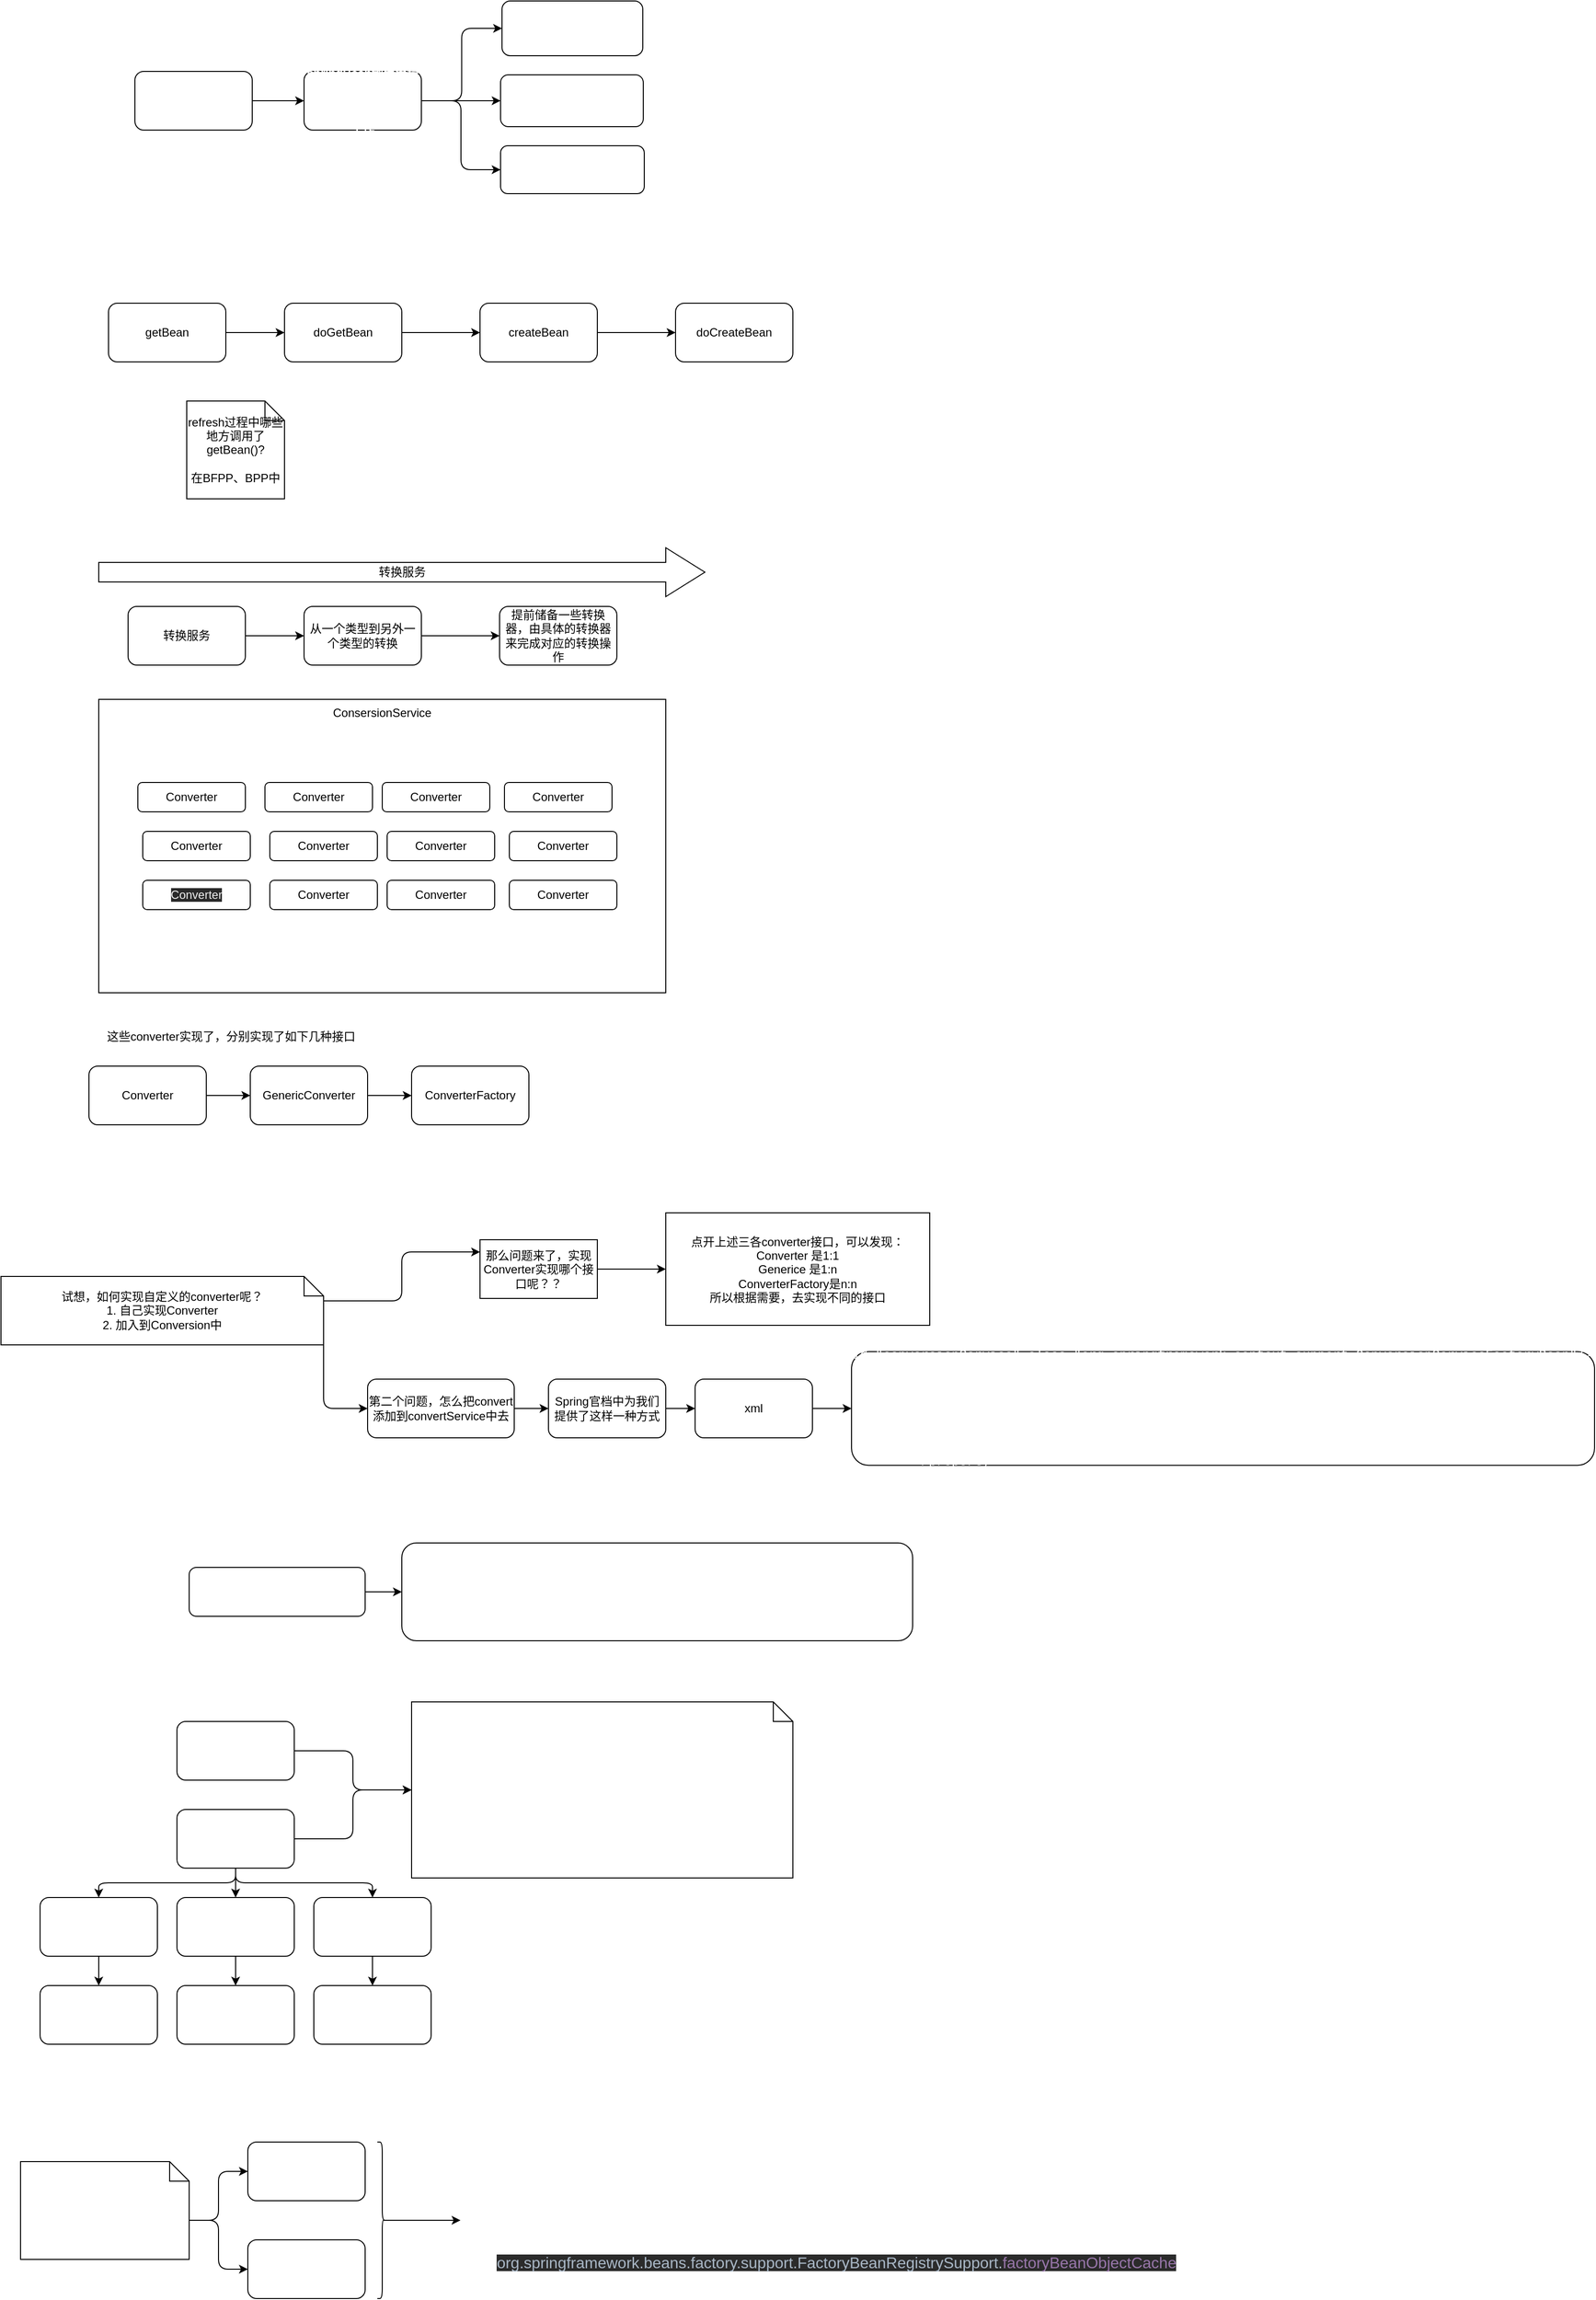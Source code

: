 <mxfile>
    <diagram id="s_7LiNZkpSeue0DUZIdz" name="Page-1">
        <mxGraphModel dx="1054" dy="617" grid="0" gridSize="10" guides="1" tooltips="1" connect="1" arrows="1" fold="1" page="1" pageScale="1" pageWidth="10000000" pageHeight="10000000" math="0" shadow="0">
            <root>
                <mxCell id="0"/>
                <mxCell id="1" parent="0"/>
                <mxCell id="8" style="edgeStyle=none;html=1;exitX=1;exitY=0.5;exitDx=0;exitDy=0;" edge="1" parent="1" source="2" target="3">
                    <mxGeometry relative="1" as="geometry"/>
                </mxCell>
                <mxCell id="2" value="getBean" style="rounded=1;whiteSpace=wrap;html=1;" vertex="1" parent="1">
                    <mxGeometry x="170" y="2210" width="120" height="60" as="geometry"/>
                </mxCell>
                <mxCell id="5" value="" style="edgeStyle=none;html=1;" edge="1" parent="1" source="3" target="4">
                    <mxGeometry relative="1" as="geometry"/>
                </mxCell>
                <mxCell id="3" value="doGetBean" style="rounded=1;whiteSpace=wrap;html=1;" vertex="1" parent="1">
                    <mxGeometry x="350" y="2210" width="120" height="60" as="geometry"/>
                </mxCell>
                <mxCell id="7" value="" style="edgeStyle=none;html=1;" edge="1" parent="1" source="4" target="6">
                    <mxGeometry relative="1" as="geometry"/>
                </mxCell>
                <mxCell id="4" value="createBean" style="rounded=1;whiteSpace=wrap;html=1;" vertex="1" parent="1">
                    <mxGeometry x="550" y="2210" width="120" height="60" as="geometry"/>
                </mxCell>
                <mxCell id="6" value="doCreateBean" style="rounded=1;whiteSpace=wrap;html=1;" vertex="1" parent="1">
                    <mxGeometry x="750" y="2210" width="120" height="60" as="geometry"/>
                </mxCell>
                <mxCell id="11" value="refresh过程中哪些地方调用了getBean()?&lt;br&gt;&lt;br&gt;在BFPP、BPP中" style="shape=note;size=20;whiteSpace=wrap;html=1;" vertex="1" parent="1">
                    <mxGeometry x="250" y="2310" width="100" height="100" as="geometry"/>
                </mxCell>
                <mxCell id="12" value="转换服务" style="html=1;shadow=0;dashed=0;align=center;verticalAlign=middle;shape=mxgraph.arrows2.arrow;dy=0.6;dx=40;notch=0;" vertex="1" parent="1">
                    <mxGeometry x="160" y="2460" width="620" height="50" as="geometry"/>
                </mxCell>
                <mxCell id="16" style="edgeStyle=none;html=1;exitX=1;exitY=0.5;exitDx=0;exitDy=0;" edge="1" parent="1" source="13" target="14">
                    <mxGeometry relative="1" as="geometry"/>
                </mxCell>
                <mxCell id="13" value="转换服务" style="rounded=1;whiteSpace=wrap;html=1;" vertex="1" parent="1">
                    <mxGeometry x="190" y="2520" width="120" height="60" as="geometry"/>
                </mxCell>
                <mxCell id="17" value="" style="edgeStyle=none;html=1;" edge="1" parent="1" source="14" target="15">
                    <mxGeometry relative="1" as="geometry"/>
                </mxCell>
                <mxCell id="14" value="从一个类型到另外一个类型的转换" style="rounded=1;whiteSpace=wrap;html=1;" vertex="1" parent="1">
                    <mxGeometry x="370" y="2520" width="120" height="60" as="geometry"/>
                </mxCell>
                <mxCell id="15" value="提前储备一些转换器，由具体的转换器来完成对应的转换操作" style="rounded=1;whiteSpace=wrap;html=1;" vertex="1" parent="1">
                    <mxGeometry x="570" y="2520" width="120" height="60" as="geometry"/>
                </mxCell>
                <mxCell id="19" value="ConsersionService" style="rounded=0;whiteSpace=wrap;html=1;verticalAlign=top;" vertex="1" parent="1">
                    <mxGeometry x="160" y="2615" width="580" height="300" as="geometry"/>
                </mxCell>
                <mxCell id="20" value="Converter" style="rounded=1;whiteSpace=wrap;html=1;" vertex="1" parent="1">
                    <mxGeometry x="200" y="2700" width="110" height="30" as="geometry"/>
                </mxCell>
                <mxCell id="24" value="&lt;span&gt;Converter&lt;/span&gt;" style="rounded=1;whiteSpace=wrap;html=1;" vertex="1" parent="1">
                    <mxGeometry x="330" y="2700" width="110" height="30" as="geometry"/>
                </mxCell>
                <mxCell id="25" value="&lt;span&gt;Converter&lt;/span&gt;" style="rounded=1;whiteSpace=wrap;html=1;" vertex="1" parent="1">
                    <mxGeometry x="450" y="2700" width="110" height="30" as="geometry"/>
                </mxCell>
                <mxCell id="26" value="&lt;span&gt;Converter&lt;/span&gt;" style="rounded=1;whiteSpace=wrap;html=1;" vertex="1" parent="1">
                    <mxGeometry x="575" y="2700" width="110" height="30" as="geometry"/>
                </mxCell>
                <mxCell id="27" value="&lt;span&gt;Converter&lt;/span&gt;" style="rounded=1;whiteSpace=wrap;html=1;" vertex="1" parent="1">
                    <mxGeometry x="205" y="2750" width="110" height="30" as="geometry"/>
                </mxCell>
                <mxCell id="28" value="&lt;span&gt;Converter&lt;/span&gt;" style="rounded=1;whiteSpace=wrap;html=1;" vertex="1" parent="1">
                    <mxGeometry x="335" y="2750" width="110" height="30" as="geometry"/>
                </mxCell>
                <mxCell id="29" value="&lt;span&gt;Converter&lt;/span&gt;" style="rounded=1;whiteSpace=wrap;html=1;" vertex="1" parent="1">
                    <mxGeometry x="455" y="2750" width="110" height="30" as="geometry"/>
                </mxCell>
                <mxCell id="30" value="&lt;span&gt;Converter&lt;/span&gt;" style="rounded=1;whiteSpace=wrap;html=1;" vertex="1" parent="1">
                    <mxGeometry x="580" y="2750" width="110" height="30" as="geometry"/>
                </mxCell>
                <mxCell id="31" value="&#10;&#10;&lt;span style=&quot;color: rgb(240, 240, 240); font-family: helvetica; font-size: 12px; font-style: normal; font-weight: 400; letter-spacing: normal; text-align: center; text-indent: 0px; text-transform: none; word-spacing: 0px; background-color: rgb(42, 42, 42); display: inline; float: none;&quot;&gt;Converter&lt;/span&gt;&#10;&#10;" style="rounded=1;whiteSpace=wrap;html=1;" vertex="1" parent="1">
                    <mxGeometry x="205" y="2800" width="110" height="30" as="geometry"/>
                </mxCell>
                <mxCell id="32" value="&lt;span&gt;Converter&lt;/span&gt;" style="rounded=1;whiteSpace=wrap;html=1;" vertex="1" parent="1">
                    <mxGeometry x="335" y="2800" width="110" height="30" as="geometry"/>
                </mxCell>
                <mxCell id="33" value="&lt;span&gt;Converter&lt;/span&gt;" style="rounded=1;whiteSpace=wrap;html=1;" vertex="1" parent="1">
                    <mxGeometry x="455" y="2800" width="110" height="30" as="geometry"/>
                </mxCell>
                <mxCell id="34" value="&lt;span&gt;Converter&lt;/span&gt;" style="rounded=1;whiteSpace=wrap;html=1;" vertex="1" parent="1">
                    <mxGeometry x="580" y="2800" width="110" height="30" as="geometry"/>
                </mxCell>
                <mxCell id="35" value="ConverterFactory" style="rounded=1;whiteSpace=wrap;html=1;verticalAlign=middle;" vertex="1" parent="1">
                    <mxGeometry x="480" y="2990" width="120" height="60" as="geometry"/>
                </mxCell>
                <mxCell id="36" value="这些converter实现了，分别实现了如下几种接口" style="text;html=1;align=center;verticalAlign=middle;resizable=0;points=[];autosize=1;strokeColor=none;" vertex="1" parent="1">
                    <mxGeometry x="160" y="2950" width="270" height="20" as="geometry"/>
                </mxCell>
                <mxCell id="39" value="" style="edgeStyle=none;html=1;" edge="1" parent="1" source="37">
                    <mxGeometry relative="1" as="geometry">
                        <mxPoint x="329" y="3020" as="targetPoint"/>
                    </mxGeometry>
                </mxCell>
                <mxCell id="48" value="" style="edgeStyle=none;html=1;" edge="1" parent="1" source="37" target="35">
                    <mxGeometry relative="1" as="geometry"/>
                </mxCell>
                <mxCell id="37" value="GenericConverter" style="rounded=1;whiteSpace=wrap;html=1;verticalAlign=middle;" vertex="1" parent="1">
                    <mxGeometry x="315" y="2990" width="120" height="60" as="geometry"/>
                </mxCell>
                <mxCell id="43" value="" style="edgeStyle=orthogonalEdgeStyle;html=1;" edge="1" parent="1" source="41" target="42">
                    <mxGeometry relative="1" as="geometry">
                        <mxPoint x="400" y="3230" as="sourcePoint"/>
                        <Array as="points">
                            <mxPoint x="470" y="3230"/>
                            <mxPoint x="470" y="3180"/>
                        </Array>
                    </mxGeometry>
                </mxCell>
                <mxCell id="49" style="edgeStyle=orthogonalEdgeStyle;html=1;exitX=0;exitY=0;exitDx=330;exitDy=45;exitPerimeter=0;" edge="1" parent="1" source="41" target="50">
                    <mxGeometry relative="1" as="geometry">
                        <mxPoint x="550" y="3360" as="targetPoint"/>
                        <Array as="points">
                            <mxPoint x="390" y="3340"/>
                            <mxPoint x="520" y="3340"/>
                        </Array>
                    </mxGeometry>
                </mxCell>
                <mxCell id="41" value="试想，如何实现自定义的converter呢？&lt;br&gt;1. 自己实现Converter&lt;br&gt;2. 加入到Conversion中" style="shape=note;size=20;whiteSpace=wrap;html=1;verticalAlign=middle;" vertex="1" parent="1">
                    <mxGeometry x="60" y="3205" width="330" height="70" as="geometry"/>
                </mxCell>
                <mxCell id="45" value="" style="edgeStyle=none;html=1;" edge="1" parent="1" source="42" target="44">
                    <mxGeometry relative="1" as="geometry"/>
                </mxCell>
                <mxCell id="42" value="那么问题来了，实现Converter实现哪个接口呢？？" style="whiteSpace=wrap;html=1;" vertex="1" parent="1">
                    <mxGeometry x="550" y="3167.5" width="120" height="60" as="geometry"/>
                </mxCell>
                <mxCell id="44" value="点开上述三各converter接口，可以发现：&lt;br&gt;Converter 是1:1&lt;br&gt;Generice 是1:n&lt;br&gt;ConverterFactory是n:n&lt;br&gt;所以根据需要，去实现不同的接口" style="whiteSpace=wrap;html=1;" vertex="1" parent="1">
                    <mxGeometry x="740" y="3140" width="270" height="115" as="geometry"/>
                </mxCell>
                <mxCell id="47" value="" style="edgeStyle=none;html=1;" edge="1" parent="1" source="46" target="37">
                    <mxGeometry relative="1" as="geometry"/>
                </mxCell>
                <mxCell id="46" value="Converter" style="rounded=1;whiteSpace=wrap;html=1;verticalAlign=middle;" vertex="1" parent="1">
                    <mxGeometry x="150" y="2990" width="120" height="60" as="geometry"/>
                </mxCell>
                <mxCell id="52" value="" style="edgeStyle=orthogonalEdgeStyle;html=1;" edge="1" parent="1" source="50" target="51">
                    <mxGeometry relative="1" as="geometry"/>
                </mxCell>
                <mxCell id="50" value="第二个问题，怎么把convert添加到convertService中去" style="rounded=1;whiteSpace=wrap;html=1;verticalAlign=middle;" vertex="1" parent="1">
                    <mxGeometry x="435" y="3310" width="150" height="60" as="geometry"/>
                </mxCell>
                <mxCell id="53" style="edgeStyle=orthogonalEdgeStyle;html=1;exitX=1;exitY=0.5;exitDx=0;exitDy=0;entryX=0;entryY=0.5;entryDx=0;entryDy=0;" edge="1" parent="1" source="51" target="54">
                    <mxGeometry relative="1" as="geometry">
                        <mxPoint x="880" y="3310" as="targetPoint"/>
                    </mxGeometry>
                </mxCell>
                <mxCell id="51" value="Spring官档中为我们提供了这样一种方式" style="whiteSpace=wrap;html=1;rounded=1;" vertex="1" parent="1">
                    <mxGeometry x="620" y="3310" width="120" height="60" as="geometry"/>
                </mxCell>
                <mxCell id="56" value="" style="edgeStyle=orthogonalEdgeStyle;html=1;" edge="1" parent="1" source="54" target="55">
                    <mxGeometry relative="1" as="geometry"/>
                </mxCell>
                <mxCell id="54" value="xml" style="rounded=1;whiteSpace=wrap;html=1;verticalAlign=middle;" vertex="1" parent="1">
                    <mxGeometry x="770" y="3310" width="120" height="60" as="geometry"/>
                </mxCell>
                <mxCell id="55" value="&lt;div style=&quot;text-align: left&quot;&gt;&lt;span style=&quot;font-family: &amp;#34;monaco&amp;#34; , &amp;#34;menlo&amp;#34; , &amp;#34;consolas&amp;#34; , &amp;#34;courier new&amp;#34; , monospace ; font-size: 13px&quot;&gt;&amp;lt;&lt;/span&gt;&lt;span class=&quot;hljs-name&quot; style=&quot;box-sizing: border-box ; font-family: &amp;#34;monaco&amp;#34; , &amp;#34;menlo&amp;#34; , &amp;#34;consolas&amp;#34; , &amp;#34;courier new&amp;#34; , monospace ; font-size: 13px&quot;&gt;bean&lt;/span&gt;&lt;span style=&quot;font-family: &amp;#34;monaco&amp;#34; , &amp;#34;menlo&amp;#34; , &amp;#34;consolas&amp;#34; , &amp;#34;courier new&amp;#34; , monospace ; font-size: 13px&quot;&gt; &lt;/span&gt;&lt;span class=&quot;hljs-attr&quot; style=&quot;box-sizing: border-box ; font-family: &amp;#34;monaco&amp;#34; , &amp;#34;menlo&amp;#34; , &amp;#34;consolas&amp;#34; , &amp;#34;courier new&amp;#34; , monospace ; font-size: 13px&quot;&gt;id&lt;/span&gt;&lt;span style=&quot;font-family: &amp;#34;monaco&amp;#34; , &amp;#34;menlo&amp;#34; , &amp;#34;consolas&amp;#34; , &amp;#34;courier new&amp;#34; , monospace ; font-size: 13px&quot;&gt;=&lt;/span&gt;&lt;span class=&quot;hljs-string&quot; style=&quot;box-sizing: border-box ; font-family: &amp;#34;monaco&amp;#34; , &amp;#34;menlo&amp;#34; , &amp;#34;consolas&amp;#34; , &amp;#34;courier new&amp;#34; , monospace ; font-size: 13px&quot;&gt;&quot;conversionService&quot;&amp;nbsp;&lt;/span&gt;&lt;span class=&quot;hljs-attr&quot; style=&quot;box-sizing: border-box ; font-family: &amp;#34;monaco&amp;#34; , &amp;#34;menlo&amp;#34; , &amp;#34;consolas&amp;#34; , &amp;#34;courier new&amp;#34; , monospace ; font-size: 13px&quot;&gt;class&lt;/span&gt;&lt;span style=&quot;font-family: &amp;#34;monaco&amp;#34; , &amp;#34;menlo&amp;#34; , &amp;#34;consolas&amp;#34; , &amp;#34;courier new&amp;#34; , monospace ; font-size: 13px&quot;&gt;=&lt;/span&gt;&lt;span class=&quot;hljs-string&quot; style=&quot;box-sizing: border-box ; font-family: &amp;#34;monaco&amp;#34; , &amp;#34;menlo&amp;#34; , &amp;#34;consolas&amp;#34; , &amp;#34;courier new&amp;#34; , monospace ; font-size: 13px&quot;&gt;&quot;org.springframework.context.support.ConversionServiceFactoryBean&quot;&lt;/span&gt;&lt;span style=&quot;font-family: &amp;#34;monaco&amp;#34; , &amp;#34;menlo&amp;#34; , &amp;#34;consolas&amp;#34; , &amp;#34;courier new&amp;#34; , monospace ; font-size: 13px&quot;&gt;/&amp;gt;&lt;/span&gt;&lt;/div&gt;&lt;font&gt;&lt;span style=&quot;font-family: &amp;#34;monaco&amp;#34; , &amp;#34;menlo&amp;#34; , &amp;#34;consolas&amp;#34; , &amp;#34;courier new&amp;#34; , monospace ; font-size: 13px&quot;&gt;&lt;div style=&quot;text-align: left&quot;&gt;&lt;span&gt;&amp;lt;&lt;/span&gt;&lt;span class=&quot;hljs-name&quot; style=&quot;box-sizing: border-box&quot;&gt;bean&lt;/span&gt;&lt;span&gt; &lt;/span&gt;&lt;span class=&quot;hljs-attr&quot; style=&quot;box-sizing: border-box&quot;&gt;id&lt;/span&gt;&lt;span&gt;=&lt;/span&gt;&lt;span class=&quot;hljs-string&quot; style=&quot;box-sizing: border-box&quot;&gt;&quot;conversionService&quot;&amp;nbsp;&lt;/span&gt;&lt;span class=&quot;hljs-attr&quot; style=&quot;box-sizing: border-box&quot;&gt;class&lt;/span&gt;&lt;span&gt;=&lt;/span&gt;&lt;span class=&quot;hljs-string&quot; style=&quot;box-sizing: border-box&quot;&gt;&quot;org.springframework.context.support.ConversionServiceFactoryBean&quot;&lt;/span&gt;&lt;span&gt;&amp;gt;&lt;/span&gt;&lt;/div&gt;&lt;/span&gt;&lt;span class=&quot;hljs-tag&quot; style=&quot;box-sizing: border-box ; font-family: &amp;#34;monaco&amp;#34; , &amp;#34;menlo&amp;#34; , &amp;#34;consolas&amp;#34; , &amp;#34;courier new&amp;#34; , monospace ; font-size: 13px&quot;&gt;&lt;div style=&quot;text-align: left&quot;&gt;&lt;span&gt;&lt;span style=&quot;white-space: pre&quot;&gt;&#9;&lt;/span&gt;&amp;lt;&lt;/span&gt;&lt;span class=&quot;hljs-name&quot; style=&quot;box-sizing: border-box&quot;&gt;property&lt;/span&gt;&lt;span&gt; &lt;/span&gt;&lt;span class=&quot;hljs-attr&quot; style=&quot;box-sizing: border-box&quot;&gt;name&lt;/span&gt;&lt;span&gt;=&lt;/span&gt;&lt;span class=&quot;hljs-string&quot; style=&quot;box-sizing: border-box&quot;&gt;&quot;converters&quot;&lt;/span&gt;&lt;span&gt;&amp;gt;&lt;/span&gt;&lt;/div&gt;&lt;/span&gt;&lt;span class=&quot;hljs-tag&quot; style=&quot;box-sizing: border-box ; font-family: &amp;#34;monaco&amp;#34; , &amp;#34;menlo&amp;#34; , &amp;#34;consolas&amp;#34; , &amp;#34;courier new&amp;#34; , monospace ; font-size: 13px&quot;&gt;&lt;div style=&quot;text-align: left&quot;&gt;&lt;span&gt;&lt;span style=&quot;white-space: pre&quot;&gt;&#9;&lt;/span&gt;&lt;span style=&quot;white-space: pre&quot;&gt;&#9;&lt;/span&gt;&amp;lt;&lt;/span&gt;&lt;span class=&quot;hljs-name&quot; style=&quot;box-sizing: border-box&quot;&gt;set&lt;/span&gt;&lt;span&gt;&amp;gt;&lt;/span&gt;&lt;/div&gt;&lt;/span&gt;&lt;span class=&quot;hljs-tag&quot; style=&quot;box-sizing: border-box ; font-family: &amp;#34;monaco&amp;#34; , &amp;#34;menlo&amp;#34; , &amp;#34;consolas&amp;#34; , &amp;#34;courier new&amp;#34; , monospace ; font-size: 13px&quot;&gt;&lt;div style=&quot;text-align: left&quot;&gt;&lt;span&gt;&lt;span style=&quot;white-space: pre&quot;&gt;&#9;&lt;/span&gt;&lt;span style=&quot;white-space: pre&quot;&gt;&#9;&lt;/span&gt;&lt;span style=&quot;white-space: pre&quot;&gt;&#9;&lt;/span&gt;&amp;lt;&lt;/span&gt;&lt;span class=&quot;hljs-name&quot; style=&quot;box-sizing: border-box&quot;&gt;bean&lt;/span&gt;&lt;span&gt; &lt;/span&gt;&lt;span class=&quot;hljs-attr&quot; style=&quot;box-sizing: border-box&quot;&gt;class&lt;/span&gt;&lt;span&gt;=&lt;/span&gt;&lt;span class=&quot;hljs-string&quot; style=&quot;box-sizing: border-box&quot;&gt;&quot;example.MyCustomConverter&quot;&lt;/span&gt;&lt;span&gt;/&amp;gt;&lt;/span&gt;&lt;/div&gt;&lt;/span&gt;&lt;span class=&quot;hljs-tag&quot; style=&quot;box-sizing: border-box ; font-family: &amp;#34;monaco&amp;#34; , &amp;#34;menlo&amp;#34; , &amp;#34;consolas&amp;#34; , &amp;#34;courier new&amp;#34; , monospace ; font-size: 13px&quot;&gt;&lt;div style=&quot;text-align: left&quot;&gt;&lt;span&gt;&lt;span style=&quot;white-space: pre&quot;&gt;&#9;&lt;/span&gt;&lt;span style=&quot;white-space: pre&quot;&gt;&#9;&lt;/span&gt;&amp;lt;/&lt;/span&gt;&lt;span class=&quot;hljs-name&quot; style=&quot;box-sizing: border-box&quot;&gt;set&lt;/span&gt;&lt;span&gt;&amp;gt;&lt;/span&gt;&lt;/div&gt;&lt;/span&gt;&lt;span class=&quot;hljs-tag&quot; style=&quot;box-sizing: border-box ; font-family: &amp;#34;monaco&amp;#34; , &amp;#34;menlo&amp;#34; , &amp;#34;consolas&amp;#34; , &amp;#34;courier new&amp;#34; , monospace ; font-size: 13px&quot;&gt;&lt;div style=&quot;text-align: left&quot;&gt;&lt;span&gt;&lt;span style=&quot;white-space: pre&quot;&gt;&#9;&lt;/span&gt;&amp;lt;/&lt;/span&gt;&lt;span class=&quot;hljs-name&quot; style=&quot;box-sizing: border-box&quot;&gt;property&lt;/span&gt;&lt;span&gt;&amp;gt;&lt;/span&gt;&lt;/div&gt;&lt;/span&gt;&lt;span class=&quot;hljs-tag&quot; style=&quot;box-sizing: border-box ; font-family: &amp;#34;monaco&amp;#34; , &amp;#34;menlo&amp;#34; , &amp;#34;consolas&amp;#34; , &amp;#34;courier new&amp;#34; , monospace ; font-size: 13px&quot;&gt;&lt;div style=&quot;text-align: left&quot;&gt;&lt;span&gt;&amp;lt;/&lt;/span&gt;&lt;span class=&quot;hljs-name&quot; style=&quot;box-sizing: border-box&quot;&gt;bean&lt;/span&gt;&lt;span&gt;&amp;gt;&lt;/span&gt;&lt;/div&gt;&lt;/span&gt;&lt;/font&gt;" style="whiteSpace=wrap;html=1;rounded=1;verticalAlign=middle;fontColor=#FFFFFF;" vertex="1" parent="1">
                    <mxGeometry x="930" y="3281.87" width="760" height="116.25" as="geometry"/>
                </mxCell>
                <mxCell id="61" value="" style="edgeStyle=orthogonalEdgeStyle;html=1;fontColor=#FFFFFF;" edge="1" parent="1" source="59" target="60">
                    <mxGeometry relative="1" as="geometry"/>
                </mxCell>
                <mxCell id="59" value="getMergedLocalBeanDefinition" style="rounded=1;whiteSpace=wrap;html=1;fontColor=#FFFFFF;verticalAlign=middle;" vertex="1" parent="1">
                    <mxGeometry x="252.5" y="3502.5" width="180" height="50" as="geometry"/>
                </mxCell>
                <mxCell id="60" value="&lt;font style=&quot;font-size: 16px&quot;&gt;在实例化之前，要把所有的基础beanDefinition对象转换成RootBeanDefinition对象，进行缓存，后续在需要马上实例化的时候，直接获取定义信息，而定义信息中包含了父类，那么必须要先创建父类才能有子类，父类如果没有的话，子类怎么创建？&lt;/font&gt;" style="rounded=1;whiteSpace=wrap;html=1;fontColor=#FFFFFF;verticalAlign=middle;fontStyle=1" vertex="1" parent="1">
                    <mxGeometry x="470" y="3477.5" width="522.5" height="100" as="geometry"/>
                </mxCell>
                <mxCell id="67" style="edgeStyle=orthogonalEdgeStyle;html=1;exitX=1;exitY=0.5;exitDx=0;exitDy=0;fontColor=#FFFFFF;" edge="1" parent="1" source="62" target="66">
                    <mxGeometry relative="1" as="geometry"/>
                </mxCell>
                <mxCell id="62" value="BeanFactory" style="rounded=1;whiteSpace=wrap;html=1;fontColor=#FFFFFF;verticalAlign=middle;" vertex="1" parent="1">
                    <mxGeometry x="240" y="3660" width="120" height="60" as="geometry"/>
                </mxCell>
                <mxCell id="73" style="edgeStyle=orthogonalEdgeStyle;html=1;exitX=0.5;exitY=1;exitDx=0;exitDy=0;entryX=0.5;entryY=0;entryDx=0;entryDy=0;fontColor=#FFFFFF;" edge="1" parent="1" source="65" target="69">
                    <mxGeometry relative="1" as="geometry"/>
                </mxCell>
                <mxCell id="74" style="edgeStyle=orthogonalEdgeStyle;html=1;exitX=0.5;exitY=1;exitDx=0;exitDy=0;entryX=0.5;entryY=0;entryDx=0;entryDy=0;fontColor=#FFFFFF;" edge="1" parent="1" source="65" target="70">
                    <mxGeometry relative="1" as="geometry"/>
                </mxCell>
                <mxCell id="75" style="edgeStyle=orthogonalEdgeStyle;html=1;exitX=0.5;exitY=1;exitDx=0;exitDy=0;entryX=0.5;entryY=0;entryDx=0;entryDy=0;fontColor=#FFFFFF;" edge="1" parent="1" source="65" target="71">
                    <mxGeometry relative="1" as="geometry"/>
                </mxCell>
                <mxCell id="76" style="edgeStyle=orthogonalEdgeStyle;html=1;exitX=1;exitY=0.5;exitDx=0;exitDy=0;entryX=0;entryY=0.5;entryDx=0;entryDy=0;entryPerimeter=0;fontColor=#FFFFFF;" edge="1" parent="1" source="65" target="66">
                    <mxGeometry relative="1" as="geometry"/>
                </mxCell>
                <mxCell id="65" value="FactoryBean" style="rounded=1;whiteSpace=wrap;html=1;fontColor=#FFFFFF;verticalAlign=middle;" vertex="1" parent="1">
                    <mxGeometry x="240" y="3750" width="120" height="60" as="geometry"/>
                </mxCell>
                <mxCell id="66" value="都是对象工厂，用来创建bean，如果使用beanFactroy接口，必须要严格遵守Springbean的声明周期接口，从实例化到初始化，此流程非常复杂，且麻烦，如果需要一种更加便捷的方式创建，怎么办？所以有了factoryBean这个接口，不需要遵循此创建顺序" style="shape=note;size=20;whiteSpace=wrap;html=1;fontColor=#FFFFFF;verticalAlign=middle;" vertex="1" parent="1">
                    <mxGeometry x="480" y="3640" width="390" height="180" as="geometry"/>
                </mxCell>
                <mxCell id="80" style="edgeStyle=orthogonalEdgeStyle;html=1;exitX=0.5;exitY=1;exitDx=0;exitDy=0;fontColor=#FFFFFF;" edge="1" parent="1" source="69" target="77">
                    <mxGeometry relative="1" as="geometry"/>
                </mxCell>
                <mxCell id="69" value="getObjectType" style="rounded=1;whiteSpace=wrap;html=1;fontColor=#FFFFFF;verticalAlign=middle;" vertex="1" parent="1">
                    <mxGeometry x="100" y="3840" width="120" height="60" as="geometry"/>
                </mxCell>
                <mxCell id="81" value="" style="edgeStyle=orthogonalEdgeStyle;html=1;fontColor=#FFFFFF;" edge="1" parent="1" source="70" target="78">
                    <mxGeometry relative="1" as="geometry"/>
                </mxCell>
                <mxCell id="70" value="isSingleton" style="rounded=1;whiteSpace=wrap;html=1;fontColor=#FFFFFF;verticalAlign=middle;" vertex="1" parent="1">
                    <mxGeometry x="240" y="3840" width="120" height="60" as="geometry"/>
                </mxCell>
                <mxCell id="82" value="" style="edgeStyle=orthogonalEdgeStyle;html=1;fontColor=#FFFFFF;" edge="1" parent="1" source="71" target="79">
                    <mxGeometry relative="1" as="geometry"/>
                </mxCell>
                <mxCell id="71" value="getObject" style="rounded=1;whiteSpace=wrap;html=1;fontColor=#FFFFFF;verticalAlign=middle;" vertex="1" parent="1">
                    <mxGeometry x="380" y="3840" width="120" height="60" as="geometry"/>
                </mxCell>
                <mxCell id="77" value="返回类型" style="rounded=1;whiteSpace=wrap;html=1;fontColor=#FFFFFF;verticalAlign=middle;" vertex="1" parent="1">
                    <mxGeometry x="100" y="3930" width="120" height="60" as="geometry"/>
                </mxCell>
                <mxCell id="78" value="是否单例" style="rounded=1;whiteSpace=wrap;html=1;fontColor=#FFFFFF;verticalAlign=middle;" vertex="1" parent="1">
                    <mxGeometry x="240" y="3930" width="120" height="60" as="geometry"/>
                </mxCell>
                <mxCell id="79" value="直接返回bean" style="rounded=1;whiteSpace=wrap;html=1;fontColor=#FFFFFF;verticalAlign=middle;" vertex="1" parent="1">
                    <mxGeometry x="380" y="3930" width="120" height="60" as="geometry"/>
                </mxCell>
                <mxCell id="86" style="edgeStyle=orthogonalEdgeStyle;html=1;exitX=0;exitY=0;exitDx=100;exitDy=60;exitPerimeter=0;entryX=0;entryY=0.5;entryDx=0;entryDy=0;fontColor=#FFFFFF;" edge="1" parent="1" source="83" target="84">
                    <mxGeometry relative="1" as="geometry"/>
                </mxCell>
                <mxCell id="87" style="edgeStyle=orthogonalEdgeStyle;html=1;exitX=0;exitY=0;exitDx=100;exitDy=60;exitPerimeter=0;fontColor=#FFFFFF;" edge="1" parent="1" source="83" target="85">
                    <mxGeometry relative="1" as="geometry"/>
                </mxCell>
                <mxCell id="83" value="当使用FactoryBean接口来创建对象，一共创建了几个对象" style="shape=note;size=20;whiteSpace=wrap;html=1;fontColor=#FFFFFF;verticalAlign=middle;" vertex="1" parent="1">
                    <mxGeometry x="80" y="4110" width="172.5" height="100" as="geometry"/>
                </mxCell>
                <mxCell id="84" value="MyFactoryBean对象" style="rounded=1;whiteSpace=wrap;html=1;fontColor=#FFFFFF;verticalAlign=middle;" vertex="1" parent="1">
                    <mxGeometry x="312.5" y="4090" width="120" height="60" as="geometry"/>
                </mxCell>
                <mxCell id="85" value="MyFactoryBean的getObject()创建的对象" style="rounded=1;whiteSpace=wrap;html=1;fontColor=#FFFFFF;verticalAlign=middle;" vertex="1" parent="1">
                    <mxGeometry x="312.5" y="4190" width="120" height="60" as="geometry"/>
                </mxCell>
                <mxCell id="91" style="edgeStyle=orthogonalEdgeStyle;html=1;exitX=0.1;exitY=0.5;exitDx=0;exitDy=0;exitPerimeter=0;fontColor=#FFFFFF;" edge="1" parent="1" source="88">
                    <mxGeometry relative="1" as="geometry">
                        <mxPoint x="530" y="4170" as="targetPoint"/>
                    </mxGeometry>
                </mxCell>
                <mxCell id="88" value="" style="shape=curlyBracket;whiteSpace=wrap;html=1;rounded=1;flipH=1;fontColor=#FFFFFF;verticalAlign=middle;" vertex="1" parent="1">
                    <mxGeometry x="445" y="4090" width="10" height="160" as="geometry"/>
                </mxCell>
                <mxCell id="92" value="&lt;font style=&quot;font-size: 17px&quot;&gt;这两个对象，由谁来管理？都由spring管理&lt;br&gt;但是存放对象的缓存不一样，&lt;br&gt;MyFactoryBean是放在一级缓存，&lt;br&gt;getObjet()获取的对象是放在factoryBeanObjectCache中的&lt;br&gt;，如果不是单例对象的话，spring是不会帮我们管理的，每次用都要创建&lt;br&gt;tips:&lt;/font&gt;&lt;span style=&quot;background-color: rgb(43 , 43 , 43) ; color: rgb(169 , 183 , 198) ; font-size: 12pt&quot;&gt;org.springframework.beans.factory.support.&lt;/span&gt;&lt;span style=&quot;background-color: rgb(43 , 43 , 43) ; color: rgb(169 , 183 , 198) ; font-size: 12pt&quot;&gt;FactoryBeanRegistrySupport.&lt;/span&gt;&lt;span style=&quot;color: rgb(152 , 118 , 170) ; background-color: rgb(43 , 43 , 43) ; font-size: 12pt&quot;&gt;factoryBeanObjectCache&lt;/span&gt;" style="text;html=1;align=left;verticalAlign=middle;resizable=0;points=[];autosize=1;strokeColor=none;fontColor=#FFFFFF;" vertex="1" parent="1">
                    <mxGeometry x="534" y="4116" width="737" height="94" as="geometry"/>
                </mxCell>
                <mxCell id="95" style="edgeStyle=orthogonalEdgeStyle;html=1;exitX=1;exitY=0.5;exitDx=0;exitDy=0;entryX=0;entryY=0.5;entryDx=0;entryDy=0;fontColor=#FFFFFF;fontStyle=1" edge="1" parent="1" source="93" target="94">
                    <mxGeometry relative="1" as="geometry"/>
                </mxCell>
                <mxCell id="93" value="本节内容" style="rounded=1;whiteSpace=wrap;html=1;fontColor=#FFFFFF;align=center;verticalAlign=middle;fontStyle=1" vertex="1" parent="1">
                    <mxGeometry x="197" y="1973" width="120" height="60" as="geometry"/>
                </mxCell>
                <mxCell id="99" style="edgeStyle=orthogonalEdgeStyle;html=1;exitX=1;exitY=0.5;exitDx=0;exitDy=0;entryX=0;entryY=0.5;entryDx=0;entryDy=0;fontColor=#FFFFFF;fontStyle=1" edge="1" parent="1" source="94" target="96">
                    <mxGeometry relative="1" as="geometry"/>
                </mxCell>
                <mxCell id="100" style="edgeStyle=orthogonalEdgeStyle;html=1;exitX=1;exitY=0.5;exitDx=0;exitDy=0;fontColor=#FFFFFF;fontStyle=1" edge="1" parent="1" source="94" target="97">
                    <mxGeometry relative="1" as="geometry"/>
                </mxCell>
                <mxCell id="101" style="edgeStyle=orthogonalEdgeStyle;html=1;exitX=1;exitY=0.5;exitDx=0;exitDy=0;entryX=0;entryY=0.5;entryDx=0;entryDy=0;fontColor=#FFFFFF;fontStyle=1" edge="1" parent="1" source="94" target="98">
                    <mxGeometry relative="1" as="geometry"/>
                </mxCell>
                <mxCell id="94" value="springBean创建流程1&lt;br&gt;之&lt;br&gt;创建之前要做的准备工作" style="rounded=1;whiteSpace=wrap;html=1;fontColor=#FFFFFF;align=center;verticalAlign=middle;fontStyle=1" vertex="1" parent="1">
                    <mxGeometry x="370" y="1973" width="120" height="60" as="geometry"/>
                </mxCell>
                <mxCell id="96" value="springBean创建流程1&lt;br&gt;之&lt;br&gt;创建之前要做的准备工作" style="rounded=1;whiteSpace=wrap;html=1;fontColor=#FFFFFF;align=center;verticalAlign=middle;fontStyle=1" vertex="1" parent="1">
                    <mxGeometry x="572.5" y="1901" width="144" height="56" as="geometry"/>
                </mxCell>
                <mxCell id="97" value="内置的值处理器的创建的位置" style="rounded=1;whiteSpace=wrap;html=1;fontColor=#FFFFFF;align=center;verticalAlign=middle;fontStyle=1" vertex="1" parent="1">
                    <mxGeometry x="571" y="1976.5" width="146" height="53" as="geometry"/>
                </mxCell>
                <mxCell id="98" value="FactoryBean创建对象" style="rounded=1;whiteSpace=wrap;html=1;fontColor=#FFFFFF;align=center;verticalAlign=middle;fontStyle=1" vertex="1" parent="1">
                    <mxGeometry x="571" y="2049" width="147" height="49" as="geometry"/>
                </mxCell>
            </root>
        </mxGraphModel>
    </diagram>
</mxfile>